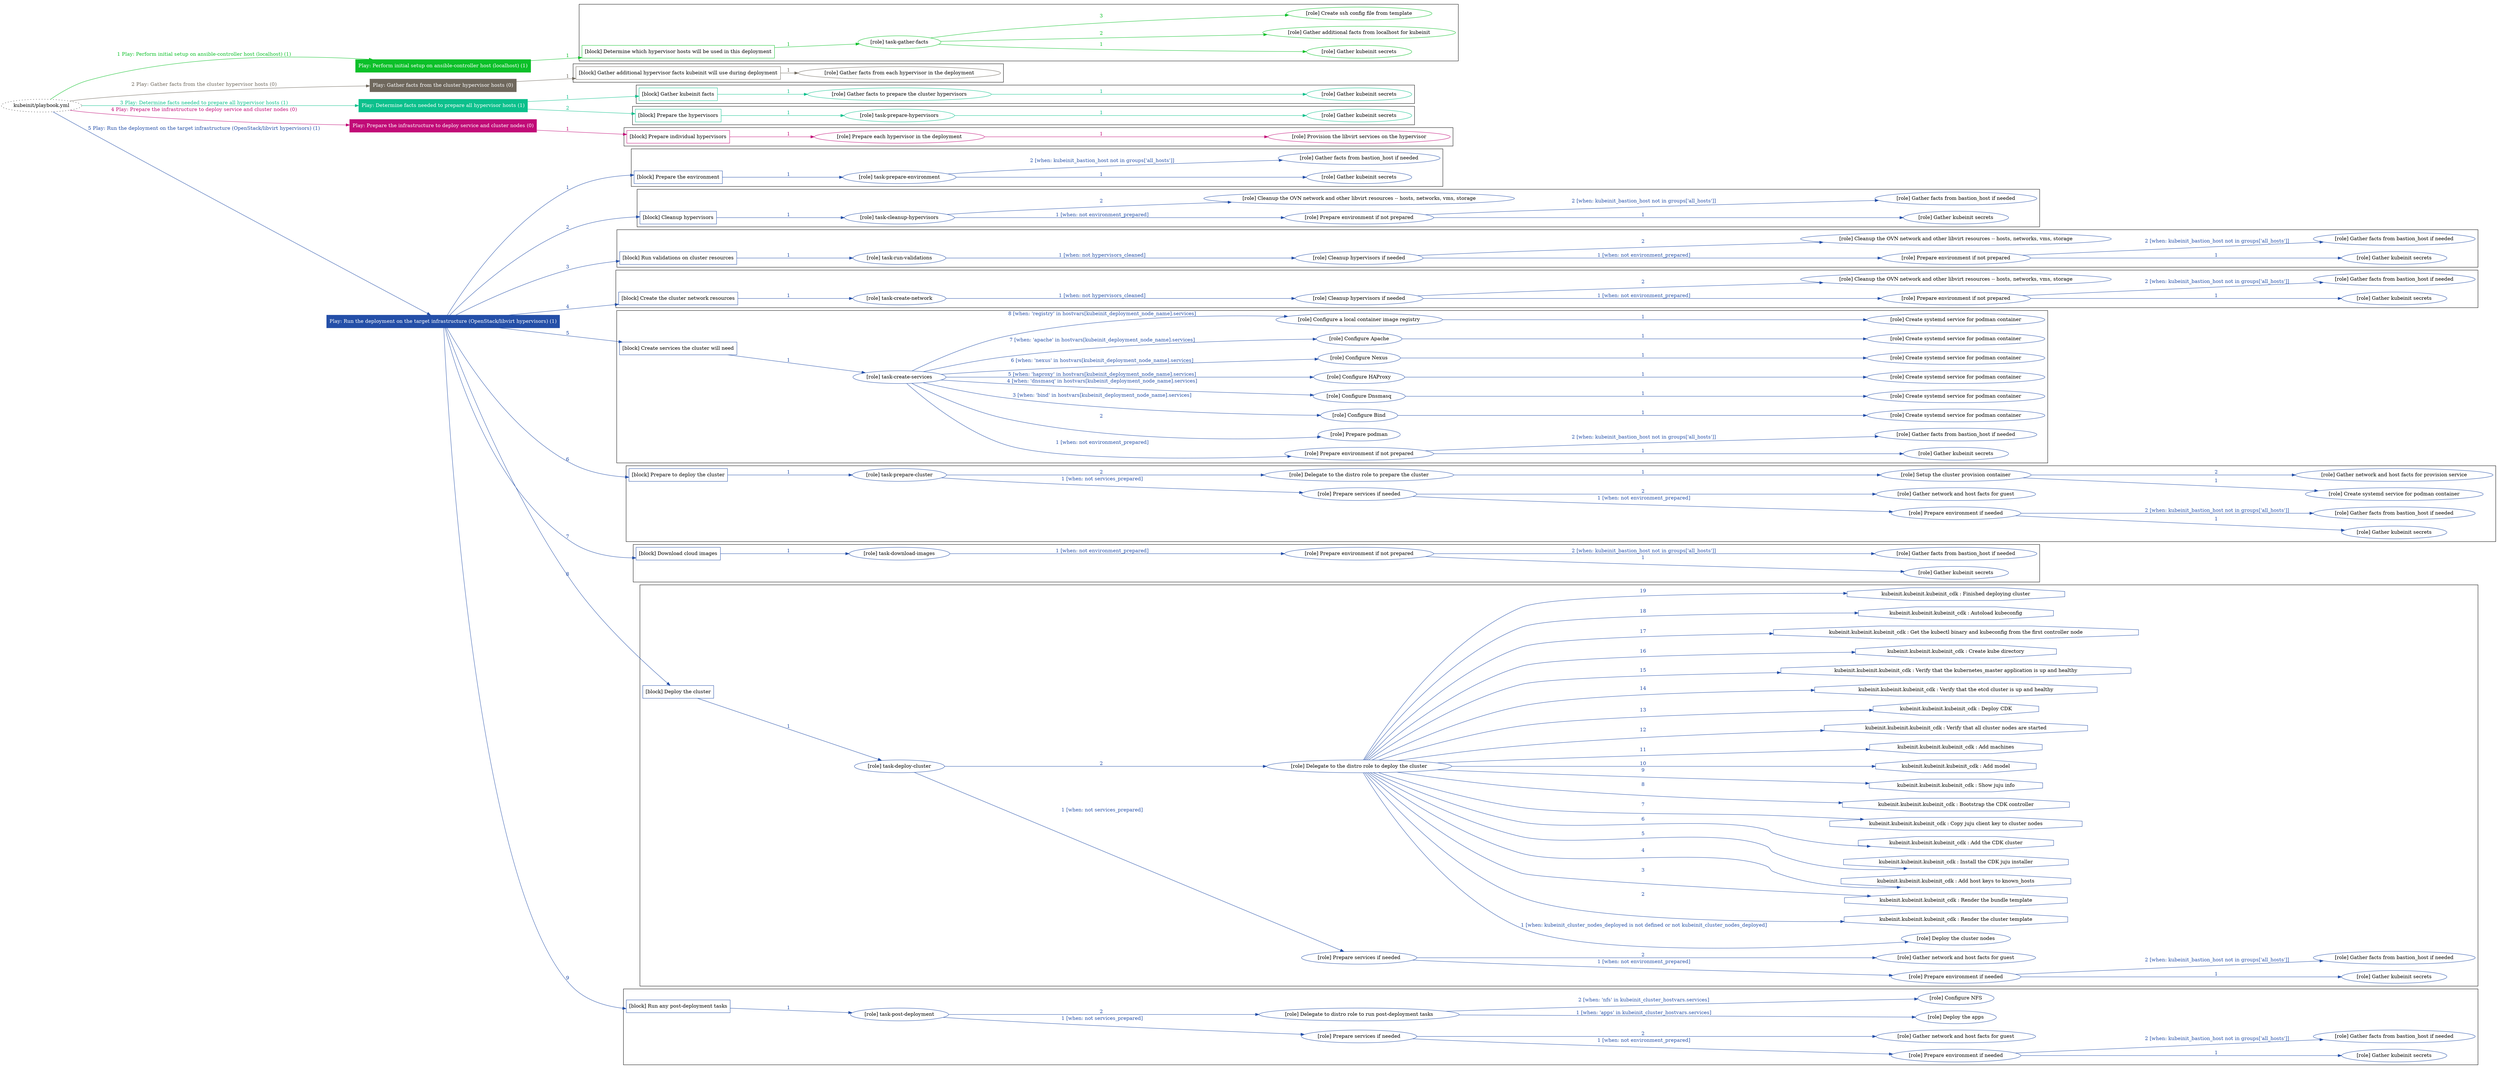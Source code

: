 digraph {
	graph [concentrate=true ordering=in rankdir=LR ratio=fill]
	edge [esep=5 sep=10]
	"kubeinit/playbook.yml" [URL="/home/runner/work/kubeinit/kubeinit/kubeinit/playbook.yml" id=playbook_b3a1f77d style=dotted]
	"kubeinit/playbook.yml" -> play_4fbf7f00 [label="1 Play: Perform initial setup on ansible-controller host (localhost) (1)" color="#0cc029" fontcolor="#0cc029" id=edge_play_4fbf7f00 labeltooltip="1 Play: Perform initial setup on ansible-controller host (localhost) (1)" tooltip="1 Play: Perform initial setup on ansible-controller host (localhost) (1)"]
	subgraph "Play: Perform initial setup on ansible-controller host (localhost) (1)" {
		play_4fbf7f00 [label="Play: Perform initial setup on ansible-controller host (localhost) (1)" URL="/home/runner/work/kubeinit/kubeinit/kubeinit/playbook.yml" color="#0cc029" fontcolor="#ffffff" id=play_4fbf7f00 shape=box style=filled tooltip=localhost]
		play_4fbf7f00 -> block_cd6e1b21 [label=1 color="#0cc029" fontcolor="#0cc029" id=edge_block_cd6e1b21 labeltooltip=1 tooltip=1]
		subgraph cluster_block_cd6e1b21 {
			block_cd6e1b21 [label="[block] Determine which hypervisor hosts will be used in this deployment" URL="/home/runner/work/kubeinit/kubeinit/kubeinit/playbook.yml" color="#0cc029" id=block_cd6e1b21 labeltooltip="Determine which hypervisor hosts will be used in this deployment" shape=box tooltip="Determine which hypervisor hosts will be used in this deployment"]
			block_cd6e1b21 -> role_694f75c7 [label="1 " color="#0cc029" fontcolor="#0cc029" id=edge_role_694f75c7 labeltooltip="1 " tooltip="1 "]
			subgraph "task-gather-facts" {
				role_694f75c7 [label="[role] task-gather-facts" URL="/home/runner/work/kubeinit/kubeinit/kubeinit/playbook.yml" color="#0cc029" id=role_694f75c7 tooltip="task-gather-facts"]
				role_694f75c7 -> role_d123d7bb [label="1 " color="#0cc029" fontcolor="#0cc029" id=edge_role_d123d7bb labeltooltip="1 " tooltip="1 "]
				subgraph "Gather kubeinit secrets" {
					role_d123d7bb [label="[role] Gather kubeinit secrets" URL="/home/runner/.ansible/collections/ansible_collections/kubeinit/kubeinit/roles/kubeinit_prepare/tasks/build_hypervisors_group.yml" color="#0cc029" id=role_d123d7bb tooltip="Gather kubeinit secrets"]
				}
				role_694f75c7 -> role_edb599fc [label="2 " color="#0cc029" fontcolor="#0cc029" id=edge_role_edb599fc labeltooltip="2 " tooltip="2 "]
				subgraph "Gather additional facts from localhost for kubeinit" {
					role_edb599fc [label="[role] Gather additional facts from localhost for kubeinit" URL="/home/runner/.ansible/collections/ansible_collections/kubeinit/kubeinit/roles/kubeinit_prepare/tasks/build_hypervisors_group.yml" color="#0cc029" id=role_edb599fc tooltip="Gather additional facts from localhost for kubeinit"]
				}
				role_694f75c7 -> role_32c09a0c [label="3 " color="#0cc029" fontcolor="#0cc029" id=edge_role_32c09a0c labeltooltip="3 " tooltip="3 "]
				subgraph "Create ssh config file from template" {
					role_32c09a0c [label="[role] Create ssh config file from template" URL="/home/runner/.ansible/collections/ansible_collections/kubeinit/kubeinit/roles/kubeinit_prepare/tasks/build_hypervisors_group.yml" color="#0cc029" id=role_32c09a0c tooltip="Create ssh config file from template"]
				}
			}
		}
	}
	"kubeinit/playbook.yml" -> play_6930913c [label="2 Play: Gather facts from the cluster hypervisor hosts (0)" color="#6f685d" fontcolor="#6f685d" id=edge_play_6930913c labeltooltip="2 Play: Gather facts from the cluster hypervisor hosts (0)" tooltip="2 Play: Gather facts from the cluster hypervisor hosts (0)"]
	subgraph "Play: Gather facts from the cluster hypervisor hosts (0)" {
		play_6930913c [label="Play: Gather facts from the cluster hypervisor hosts (0)" URL="/home/runner/work/kubeinit/kubeinit/kubeinit/playbook.yml" color="#6f685d" fontcolor="#ffffff" id=play_6930913c shape=box style=filled tooltip="Play: Gather facts from the cluster hypervisor hosts (0)"]
		play_6930913c -> block_48bf03d3 [label=1 color="#6f685d" fontcolor="#6f685d" id=edge_block_48bf03d3 labeltooltip=1 tooltip=1]
		subgraph cluster_block_48bf03d3 {
			block_48bf03d3 [label="[block] Gather additional hypervisor facts kubeinit will use during deployment" URL="/home/runner/work/kubeinit/kubeinit/kubeinit/playbook.yml" color="#6f685d" id=block_48bf03d3 labeltooltip="Gather additional hypervisor facts kubeinit will use during deployment" shape=box tooltip="Gather additional hypervisor facts kubeinit will use during deployment"]
			block_48bf03d3 -> role_999ac6c8 [label="1 " color="#6f685d" fontcolor="#6f685d" id=edge_role_999ac6c8 labeltooltip="1 " tooltip="1 "]
			subgraph "Gather facts from each hypervisor in the deployment" {
				role_999ac6c8 [label="[role] Gather facts from each hypervisor in the deployment" URL="/home/runner/work/kubeinit/kubeinit/kubeinit/playbook.yml" color="#6f685d" id=role_999ac6c8 tooltip="Gather facts from each hypervisor in the deployment"]
			}
		}
	}
	"kubeinit/playbook.yml" -> play_0f6ff595 [label="3 Play: Determine facts needed to prepare all hypervisor hosts (1)" color="#0cc08c" fontcolor="#0cc08c" id=edge_play_0f6ff595 labeltooltip="3 Play: Determine facts needed to prepare all hypervisor hosts (1)" tooltip="3 Play: Determine facts needed to prepare all hypervisor hosts (1)"]
	subgraph "Play: Determine facts needed to prepare all hypervisor hosts (1)" {
		play_0f6ff595 [label="Play: Determine facts needed to prepare all hypervisor hosts (1)" URL="/home/runner/work/kubeinit/kubeinit/kubeinit/playbook.yml" color="#0cc08c" fontcolor="#ffffff" id=play_0f6ff595 shape=box style=filled tooltip=localhost]
		play_0f6ff595 -> block_28c5abe6 [label=1 color="#0cc08c" fontcolor="#0cc08c" id=edge_block_28c5abe6 labeltooltip=1 tooltip=1]
		subgraph cluster_block_28c5abe6 {
			block_28c5abe6 [label="[block] Gather kubeinit facts" URL="/home/runner/work/kubeinit/kubeinit/kubeinit/playbook.yml" color="#0cc08c" id=block_28c5abe6 labeltooltip="Gather kubeinit facts" shape=box tooltip="Gather kubeinit facts"]
			block_28c5abe6 -> role_d1c864b5 [label="1 " color="#0cc08c" fontcolor="#0cc08c" id=edge_role_d1c864b5 labeltooltip="1 " tooltip="1 "]
			subgraph "Gather facts to prepare the cluster hypervisors" {
				role_d1c864b5 [label="[role] Gather facts to prepare the cluster hypervisors" URL="/home/runner/work/kubeinit/kubeinit/kubeinit/playbook.yml" color="#0cc08c" id=role_d1c864b5 tooltip="Gather facts to prepare the cluster hypervisors"]
				role_d1c864b5 -> role_b8fc9a21 [label="1 " color="#0cc08c" fontcolor="#0cc08c" id=edge_role_b8fc9a21 labeltooltip="1 " tooltip="1 "]
				subgraph "Gather kubeinit secrets" {
					role_b8fc9a21 [label="[role] Gather kubeinit secrets" URL="/home/runner/.ansible/collections/ansible_collections/kubeinit/kubeinit/roles/kubeinit_prepare/tasks/gather_kubeinit_facts.yml" color="#0cc08c" id=role_b8fc9a21 tooltip="Gather kubeinit secrets"]
				}
			}
		}
		play_0f6ff595 -> block_c3b747e3 [label=2 color="#0cc08c" fontcolor="#0cc08c" id=edge_block_c3b747e3 labeltooltip=2 tooltip=2]
		subgraph cluster_block_c3b747e3 {
			block_c3b747e3 [label="[block] Prepare the hypervisors" URL="/home/runner/work/kubeinit/kubeinit/kubeinit/playbook.yml" color="#0cc08c" id=block_c3b747e3 labeltooltip="Prepare the hypervisors" shape=box tooltip="Prepare the hypervisors"]
			block_c3b747e3 -> role_8297e785 [label="1 " color="#0cc08c" fontcolor="#0cc08c" id=edge_role_8297e785 labeltooltip="1 " tooltip="1 "]
			subgraph "task-prepare-hypervisors" {
				role_8297e785 [label="[role] task-prepare-hypervisors" URL="/home/runner/work/kubeinit/kubeinit/kubeinit/playbook.yml" color="#0cc08c" id=role_8297e785 tooltip="task-prepare-hypervisors"]
				role_8297e785 -> role_fe7aca62 [label="1 " color="#0cc08c" fontcolor="#0cc08c" id=edge_role_fe7aca62 labeltooltip="1 " tooltip="1 "]
				subgraph "Gather kubeinit secrets" {
					role_fe7aca62 [label="[role] Gather kubeinit secrets" URL="/home/runner/.ansible/collections/ansible_collections/kubeinit/kubeinit/roles/kubeinit_prepare/tasks/gather_kubeinit_facts.yml" color="#0cc08c" id=role_fe7aca62 tooltip="Gather kubeinit secrets"]
				}
			}
		}
	}
	"kubeinit/playbook.yml" -> play_74ef60a0 [label="4 Play: Prepare the infrastructure to deploy service and cluster nodes (0)" color="#c10b77" fontcolor="#c10b77" id=edge_play_74ef60a0 labeltooltip="4 Play: Prepare the infrastructure to deploy service and cluster nodes (0)" tooltip="4 Play: Prepare the infrastructure to deploy service and cluster nodes (0)"]
	subgraph "Play: Prepare the infrastructure to deploy service and cluster nodes (0)" {
		play_74ef60a0 [label="Play: Prepare the infrastructure to deploy service and cluster nodes (0)" URL="/home/runner/work/kubeinit/kubeinit/kubeinit/playbook.yml" color="#c10b77" fontcolor="#ffffff" id=play_74ef60a0 shape=box style=filled tooltip="Play: Prepare the infrastructure to deploy service and cluster nodes (0)"]
		play_74ef60a0 -> block_72d6b7cb [label=1 color="#c10b77" fontcolor="#c10b77" id=edge_block_72d6b7cb labeltooltip=1 tooltip=1]
		subgraph cluster_block_72d6b7cb {
			block_72d6b7cb [label="[block] Prepare individual hypervisors" URL="/home/runner/work/kubeinit/kubeinit/kubeinit/playbook.yml" color="#c10b77" id=block_72d6b7cb labeltooltip="Prepare individual hypervisors" shape=box tooltip="Prepare individual hypervisors"]
			block_72d6b7cb -> role_682e11c5 [label="1 " color="#c10b77" fontcolor="#c10b77" id=edge_role_682e11c5 labeltooltip="1 " tooltip="1 "]
			subgraph "Prepare each hypervisor in the deployment" {
				role_682e11c5 [label="[role] Prepare each hypervisor in the deployment" URL="/home/runner/work/kubeinit/kubeinit/kubeinit/playbook.yml" color="#c10b77" id=role_682e11c5 tooltip="Prepare each hypervisor in the deployment"]
				role_682e11c5 -> role_723c01a1 [label="1 " color="#c10b77" fontcolor="#c10b77" id=edge_role_723c01a1 labeltooltip="1 " tooltip="1 "]
				subgraph "Provision the libvirt services on the hypervisor" {
					role_723c01a1 [label="[role] Provision the libvirt services on the hypervisor" URL="/home/runner/.ansible/collections/ansible_collections/kubeinit/kubeinit/roles/kubeinit_prepare/tasks/prepare_hypervisor.yml" color="#c10b77" id=role_723c01a1 tooltip="Provision the libvirt services on the hypervisor"]
				}
			}
		}
	}
	"kubeinit/playbook.yml" -> play_9b1443d9 [label="5 Play: Run the deployment on the target infrastructure (OpenStack/libvirt hypervisors) (1)" color="#244fa8" fontcolor="#244fa8" id=edge_play_9b1443d9 labeltooltip="5 Play: Run the deployment on the target infrastructure (OpenStack/libvirt hypervisors) (1)" tooltip="5 Play: Run the deployment on the target infrastructure (OpenStack/libvirt hypervisors) (1)"]
	subgraph "Play: Run the deployment on the target infrastructure (OpenStack/libvirt hypervisors) (1)" {
		play_9b1443d9 [label="Play: Run the deployment on the target infrastructure (OpenStack/libvirt hypervisors) (1)" URL="/home/runner/work/kubeinit/kubeinit/kubeinit/playbook.yml" color="#244fa8" fontcolor="#ffffff" id=play_9b1443d9 shape=box style=filled tooltip=localhost]
		play_9b1443d9 -> block_dfc62106 [label=1 color="#244fa8" fontcolor="#244fa8" id=edge_block_dfc62106 labeltooltip=1 tooltip=1]
		subgraph cluster_block_dfc62106 {
			block_dfc62106 [label="[block] Prepare the environment" URL="/home/runner/work/kubeinit/kubeinit/kubeinit/playbook.yml" color="#244fa8" id=block_dfc62106 labeltooltip="Prepare the environment" shape=box tooltip="Prepare the environment"]
			block_dfc62106 -> role_9026e28f [label="1 " color="#244fa8" fontcolor="#244fa8" id=edge_role_9026e28f labeltooltip="1 " tooltip="1 "]
			subgraph "task-prepare-environment" {
				role_9026e28f [label="[role] task-prepare-environment" URL="/home/runner/work/kubeinit/kubeinit/kubeinit/playbook.yml" color="#244fa8" id=role_9026e28f tooltip="task-prepare-environment"]
				role_9026e28f -> role_e5f62772 [label="1 " color="#244fa8" fontcolor="#244fa8" id=edge_role_e5f62772 labeltooltip="1 " tooltip="1 "]
				subgraph "Gather kubeinit secrets" {
					role_e5f62772 [label="[role] Gather kubeinit secrets" URL="/home/runner/.ansible/collections/ansible_collections/kubeinit/kubeinit/roles/kubeinit_prepare/tasks/gather_kubeinit_facts.yml" color="#244fa8" id=role_e5f62772 tooltip="Gather kubeinit secrets"]
				}
				role_9026e28f -> role_06d78efe [label="2 [when: kubeinit_bastion_host not in groups['all_hosts']]" color="#244fa8" fontcolor="#244fa8" id=edge_role_06d78efe labeltooltip="2 [when: kubeinit_bastion_host not in groups['all_hosts']]" tooltip="2 [when: kubeinit_bastion_host not in groups['all_hosts']]"]
				subgraph "Gather facts from bastion_host if needed" {
					role_06d78efe [label="[role] Gather facts from bastion_host if needed" URL="/home/runner/.ansible/collections/ansible_collections/kubeinit/kubeinit/roles/kubeinit_prepare/tasks/main.yml" color="#244fa8" id=role_06d78efe tooltip="Gather facts from bastion_host if needed"]
				}
			}
		}
		play_9b1443d9 -> block_19b8bef4 [label=2 color="#244fa8" fontcolor="#244fa8" id=edge_block_19b8bef4 labeltooltip=2 tooltip=2]
		subgraph cluster_block_19b8bef4 {
			block_19b8bef4 [label="[block] Cleanup hypervisors" URL="/home/runner/work/kubeinit/kubeinit/kubeinit/playbook.yml" color="#244fa8" id=block_19b8bef4 labeltooltip="Cleanup hypervisors" shape=box tooltip="Cleanup hypervisors"]
			block_19b8bef4 -> role_463f3c3c [label="1 " color="#244fa8" fontcolor="#244fa8" id=edge_role_463f3c3c labeltooltip="1 " tooltip="1 "]
			subgraph "task-cleanup-hypervisors" {
				role_463f3c3c [label="[role] task-cleanup-hypervisors" URL="/home/runner/work/kubeinit/kubeinit/kubeinit/playbook.yml" color="#244fa8" id=role_463f3c3c tooltip="task-cleanup-hypervisors"]
				role_463f3c3c -> role_ecfd7678 [label="1 [when: not environment_prepared]" color="#244fa8" fontcolor="#244fa8" id=edge_role_ecfd7678 labeltooltip="1 [when: not environment_prepared]" tooltip="1 [when: not environment_prepared]"]
				subgraph "Prepare environment if not prepared" {
					role_ecfd7678 [label="[role] Prepare environment if not prepared" URL="/home/runner/.ansible/collections/ansible_collections/kubeinit/kubeinit/roles/kubeinit_libvirt/tasks/cleanup_hypervisors.yml" color="#244fa8" id=role_ecfd7678 tooltip="Prepare environment if not prepared"]
					role_ecfd7678 -> role_91c3b75f [label="1 " color="#244fa8" fontcolor="#244fa8" id=edge_role_91c3b75f labeltooltip="1 " tooltip="1 "]
					subgraph "Gather kubeinit secrets" {
						role_91c3b75f [label="[role] Gather kubeinit secrets" URL="/home/runner/.ansible/collections/ansible_collections/kubeinit/kubeinit/roles/kubeinit_prepare/tasks/gather_kubeinit_facts.yml" color="#244fa8" id=role_91c3b75f tooltip="Gather kubeinit secrets"]
					}
					role_ecfd7678 -> role_36190449 [label="2 [when: kubeinit_bastion_host not in groups['all_hosts']]" color="#244fa8" fontcolor="#244fa8" id=edge_role_36190449 labeltooltip="2 [when: kubeinit_bastion_host not in groups['all_hosts']]" tooltip="2 [when: kubeinit_bastion_host not in groups['all_hosts']]"]
					subgraph "Gather facts from bastion_host if needed" {
						role_36190449 [label="[role] Gather facts from bastion_host if needed" URL="/home/runner/.ansible/collections/ansible_collections/kubeinit/kubeinit/roles/kubeinit_prepare/tasks/main.yml" color="#244fa8" id=role_36190449 tooltip="Gather facts from bastion_host if needed"]
					}
				}
				role_463f3c3c -> role_b0fceba4 [label="2 " color="#244fa8" fontcolor="#244fa8" id=edge_role_b0fceba4 labeltooltip="2 " tooltip="2 "]
				subgraph "Cleanup the OVN network and other libvirt resources -- hosts, networks, vms, storage" {
					role_b0fceba4 [label="[role] Cleanup the OVN network and other libvirt resources -- hosts, networks, vms, storage" URL="/home/runner/.ansible/collections/ansible_collections/kubeinit/kubeinit/roles/kubeinit_libvirt/tasks/cleanup_hypervisors.yml" color="#244fa8" id=role_b0fceba4 tooltip="Cleanup the OVN network and other libvirt resources -- hosts, networks, vms, storage"]
				}
			}
		}
		play_9b1443d9 -> block_ee299438 [label=3 color="#244fa8" fontcolor="#244fa8" id=edge_block_ee299438 labeltooltip=3 tooltip=3]
		subgraph cluster_block_ee299438 {
			block_ee299438 [label="[block] Run validations on cluster resources" URL="/home/runner/work/kubeinit/kubeinit/kubeinit/playbook.yml" color="#244fa8" id=block_ee299438 labeltooltip="Run validations on cluster resources" shape=box tooltip="Run validations on cluster resources"]
			block_ee299438 -> role_5dac503c [label="1 " color="#244fa8" fontcolor="#244fa8" id=edge_role_5dac503c labeltooltip="1 " tooltip="1 "]
			subgraph "task-run-validations" {
				role_5dac503c [label="[role] task-run-validations" URL="/home/runner/work/kubeinit/kubeinit/kubeinit/playbook.yml" color="#244fa8" id=role_5dac503c tooltip="task-run-validations"]
				role_5dac503c -> role_ab70a271 [label="1 [when: not hypervisors_cleaned]" color="#244fa8" fontcolor="#244fa8" id=edge_role_ab70a271 labeltooltip="1 [when: not hypervisors_cleaned]" tooltip="1 [when: not hypervisors_cleaned]"]
				subgraph "Cleanup hypervisors if needed" {
					role_ab70a271 [label="[role] Cleanup hypervisors if needed" URL="/home/runner/.ansible/collections/ansible_collections/kubeinit/kubeinit/roles/kubeinit_validations/tasks/main.yml" color="#244fa8" id=role_ab70a271 tooltip="Cleanup hypervisors if needed"]
					role_ab70a271 -> role_ae0a29b7 [label="1 [when: not environment_prepared]" color="#244fa8" fontcolor="#244fa8" id=edge_role_ae0a29b7 labeltooltip="1 [when: not environment_prepared]" tooltip="1 [when: not environment_prepared]"]
					subgraph "Prepare environment if not prepared" {
						role_ae0a29b7 [label="[role] Prepare environment if not prepared" URL="/home/runner/.ansible/collections/ansible_collections/kubeinit/kubeinit/roles/kubeinit_libvirt/tasks/cleanup_hypervisors.yml" color="#244fa8" id=role_ae0a29b7 tooltip="Prepare environment if not prepared"]
						role_ae0a29b7 -> role_16b8f2cf [label="1 " color="#244fa8" fontcolor="#244fa8" id=edge_role_16b8f2cf labeltooltip="1 " tooltip="1 "]
						subgraph "Gather kubeinit secrets" {
							role_16b8f2cf [label="[role] Gather kubeinit secrets" URL="/home/runner/.ansible/collections/ansible_collections/kubeinit/kubeinit/roles/kubeinit_prepare/tasks/gather_kubeinit_facts.yml" color="#244fa8" id=role_16b8f2cf tooltip="Gather kubeinit secrets"]
						}
						role_ae0a29b7 -> role_cda0caa3 [label="2 [when: kubeinit_bastion_host not in groups['all_hosts']]" color="#244fa8" fontcolor="#244fa8" id=edge_role_cda0caa3 labeltooltip="2 [when: kubeinit_bastion_host not in groups['all_hosts']]" tooltip="2 [when: kubeinit_bastion_host not in groups['all_hosts']]"]
						subgraph "Gather facts from bastion_host if needed" {
							role_cda0caa3 [label="[role] Gather facts from bastion_host if needed" URL="/home/runner/.ansible/collections/ansible_collections/kubeinit/kubeinit/roles/kubeinit_prepare/tasks/main.yml" color="#244fa8" id=role_cda0caa3 tooltip="Gather facts from bastion_host if needed"]
						}
					}
					role_ab70a271 -> role_5fb1d995 [label="2 " color="#244fa8" fontcolor="#244fa8" id=edge_role_5fb1d995 labeltooltip="2 " tooltip="2 "]
					subgraph "Cleanup the OVN network and other libvirt resources -- hosts, networks, vms, storage" {
						role_5fb1d995 [label="[role] Cleanup the OVN network and other libvirt resources -- hosts, networks, vms, storage" URL="/home/runner/.ansible/collections/ansible_collections/kubeinit/kubeinit/roles/kubeinit_libvirt/tasks/cleanup_hypervisors.yml" color="#244fa8" id=role_5fb1d995 tooltip="Cleanup the OVN network and other libvirt resources -- hosts, networks, vms, storage"]
					}
				}
			}
		}
		play_9b1443d9 -> block_7bed6ca1 [label=4 color="#244fa8" fontcolor="#244fa8" id=edge_block_7bed6ca1 labeltooltip=4 tooltip=4]
		subgraph cluster_block_7bed6ca1 {
			block_7bed6ca1 [label="[block] Create the cluster network resources" URL="/home/runner/work/kubeinit/kubeinit/kubeinit/playbook.yml" color="#244fa8" id=block_7bed6ca1 labeltooltip="Create the cluster network resources" shape=box tooltip="Create the cluster network resources"]
			block_7bed6ca1 -> role_d19d6794 [label="1 " color="#244fa8" fontcolor="#244fa8" id=edge_role_d19d6794 labeltooltip="1 " tooltip="1 "]
			subgraph "task-create-network" {
				role_d19d6794 [label="[role] task-create-network" URL="/home/runner/work/kubeinit/kubeinit/kubeinit/playbook.yml" color="#244fa8" id=role_d19d6794 tooltip="task-create-network"]
				role_d19d6794 -> role_4f25305b [label="1 [when: not hypervisors_cleaned]" color="#244fa8" fontcolor="#244fa8" id=edge_role_4f25305b labeltooltip="1 [when: not hypervisors_cleaned]" tooltip="1 [when: not hypervisors_cleaned]"]
				subgraph "Cleanup hypervisors if needed" {
					role_4f25305b [label="[role] Cleanup hypervisors if needed" URL="/home/runner/.ansible/collections/ansible_collections/kubeinit/kubeinit/roles/kubeinit_libvirt/tasks/create_network.yml" color="#244fa8" id=role_4f25305b tooltip="Cleanup hypervisors if needed"]
					role_4f25305b -> role_ac43dd54 [label="1 [when: not environment_prepared]" color="#244fa8" fontcolor="#244fa8" id=edge_role_ac43dd54 labeltooltip="1 [when: not environment_prepared]" tooltip="1 [when: not environment_prepared]"]
					subgraph "Prepare environment if not prepared" {
						role_ac43dd54 [label="[role] Prepare environment if not prepared" URL="/home/runner/.ansible/collections/ansible_collections/kubeinit/kubeinit/roles/kubeinit_libvirt/tasks/cleanup_hypervisors.yml" color="#244fa8" id=role_ac43dd54 tooltip="Prepare environment if not prepared"]
						role_ac43dd54 -> role_ea01104e [label="1 " color="#244fa8" fontcolor="#244fa8" id=edge_role_ea01104e labeltooltip="1 " tooltip="1 "]
						subgraph "Gather kubeinit secrets" {
							role_ea01104e [label="[role] Gather kubeinit secrets" URL="/home/runner/.ansible/collections/ansible_collections/kubeinit/kubeinit/roles/kubeinit_prepare/tasks/gather_kubeinit_facts.yml" color="#244fa8" id=role_ea01104e tooltip="Gather kubeinit secrets"]
						}
						role_ac43dd54 -> role_54ae6137 [label="2 [when: kubeinit_bastion_host not in groups['all_hosts']]" color="#244fa8" fontcolor="#244fa8" id=edge_role_54ae6137 labeltooltip="2 [when: kubeinit_bastion_host not in groups['all_hosts']]" tooltip="2 [when: kubeinit_bastion_host not in groups['all_hosts']]"]
						subgraph "Gather facts from bastion_host if needed" {
							role_54ae6137 [label="[role] Gather facts from bastion_host if needed" URL="/home/runner/.ansible/collections/ansible_collections/kubeinit/kubeinit/roles/kubeinit_prepare/tasks/main.yml" color="#244fa8" id=role_54ae6137 tooltip="Gather facts from bastion_host if needed"]
						}
					}
					role_4f25305b -> role_2589a917 [label="2 " color="#244fa8" fontcolor="#244fa8" id=edge_role_2589a917 labeltooltip="2 " tooltip="2 "]
					subgraph "Cleanup the OVN network and other libvirt resources -- hosts, networks, vms, storage" {
						role_2589a917 [label="[role] Cleanup the OVN network and other libvirt resources -- hosts, networks, vms, storage" URL="/home/runner/.ansible/collections/ansible_collections/kubeinit/kubeinit/roles/kubeinit_libvirt/tasks/cleanup_hypervisors.yml" color="#244fa8" id=role_2589a917 tooltip="Cleanup the OVN network and other libvirt resources -- hosts, networks, vms, storage"]
					}
				}
			}
		}
		play_9b1443d9 -> block_5e096f8e [label=5 color="#244fa8" fontcolor="#244fa8" id=edge_block_5e096f8e labeltooltip=5 tooltip=5]
		subgraph cluster_block_5e096f8e {
			block_5e096f8e [label="[block] Create services the cluster will need" URL="/home/runner/work/kubeinit/kubeinit/kubeinit/playbook.yml" color="#244fa8" id=block_5e096f8e labeltooltip="Create services the cluster will need" shape=box tooltip="Create services the cluster will need"]
			block_5e096f8e -> role_761f8f8d [label="1 " color="#244fa8" fontcolor="#244fa8" id=edge_role_761f8f8d labeltooltip="1 " tooltip="1 "]
			subgraph "task-create-services" {
				role_761f8f8d [label="[role] task-create-services" URL="/home/runner/work/kubeinit/kubeinit/kubeinit/playbook.yml" color="#244fa8" id=role_761f8f8d tooltip="task-create-services"]
				role_761f8f8d -> role_808b793b [label="1 [when: not environment_prepared]" color="#244fa8" fontcolor="#244fa8" id=edge_role_808b793b labeltooltip="1 [when: not environment_prepared]" tooltip="1 [when: not environment_prepared]"]
				subgraph "Prepare environment if not prepared" {
					role_808b793b [label="[role] Prepare environment if not prepared" URL="/home/runner/.ansible/collections/ansible_collections/kubeinit/kubeinit/roles/kubeinit_services/tasks/main.yml" color="#244fa8" id=role_808b793b tooltip="Prepare environment if not prepared"]
					role_808b793b -> role_5e072501 [label="1 " color="#244fa8" fontcolor="#244fa8" id=edge_role_5e072501 labeltooltip="1 " tooltip="1 "]
					subgraph "Gather kubeinit secrets" {
						role_5e072501 [label="[role] Gather kubeinit secrets" URL="/home/runner/.ansible/collections/ansible_collections/kubeinit/kubeinit/roles/kubeinit_prepare/tasks/gather_kubeinit_facts.yml" color="#244fa8" id=role_5e072501 tooltip="Gather kubeinit secrets"]
					}
					role_808b793b -> role_2493c849 [label="2 [when: kubeinit_bastion_host not in groups['all_hosts']]" color="#244fa8" fontcolor="#244fa8" id=edge_role_2493c849 labeltooltip="2 [when: kubeinit_bastion_host not in groups['all_hosts']]" tooltip="2 [when: kubeinit_bastion_host not in groups['all_hosts']]"]
					subgraph "Gather facts from bastion_host if needed" {
						role_2493c849 [label="[role] Gather facts from bastion_host if needed" URL="/home/runner/.ansible/collections/ansible_collections/kubeinit/kubeinit/roles/kubeinit_prepare/tasks/main.yml" color="#244fa8" id=role_2493c849 tooltip="Gather facts from bastion_host if needed"]
					}
				}
				role_761f8f8d -> role_ee78c7ed [label="2 " color="#244fa8" fontcolor="#244fa8" id=edge_role_ee78c7ed labeltooltip="2 " tooltip="2 "]
				subgraph "Prepare podman" {
					role_ee78c7ed [label="[role] Prepare podman" URL="/home/runner/.ansible/collections/ansible_collections/kubeinit/kubeinit/roles/kubeinit_services/tasks/00_create_service_pod.yml" color="#244fa8" id=role_ee78c7ed tooltip="Prepare podman"]
				}
				role_761f8f8d -> role_91a1e0ed [label="3 [when: 'bind' in hostvars[kubeinit_deployment_node_name].services]" color="#244fa8" fontcolor="#244fa8" id=edge_role_91a1e0ed labeltooltip="3 [when: 'bind' in hostvars[kubeinit_deployment_node_name].services]" tooltip="3 [when: 'bind' in hostvars[kubeinit_deployment_node_name].services]"]
				subgraph "Configure Bind" {
					role_91a1e0ed [label="[role] Configure Bind" URL="/home/runner/.ansible/collections/ansible_collections/kubeinit/kubeinit/roles/kubeinit_services/tasks/start_services_containers.yml" color="#244fa8" id=role_91a1e0ed tooltip="Configure Bind"]
					role_91a1e0ed -> role_47381de7 [label="1 " color="#244fa8" fontcolor="#244fa8" id=edge_role_47381de7 labeltooltip="1 " tooltip="1 "]
					subgraph "Create systemd service for podman container" {
						role_47381de7 [label="[role] Create systemd service for podman container" URL="/home/runner/.ansible/collections/ansible_collections/kubeinit/kubeinit/roles/kubeinit_bind/tasks/main.yml" color="#244fa8" id=role_47381de7 tooltip="Create systemd service for podman container"]
					}
				}
				role_761f8f8d -> role_d016d7da [label="4 [when: 'dnsmasq' in hostvars[kubeinit_deployment_node_name].services]" color="#244fa8" fontcolor="#244fa8" id=edge_role_d016d7da labeltooltip="4 [when: 'dnsmasq' in hostvars[kubeinit_deployment_node_name].services]" tooltip="4 [when: 'dnsmasq' in hostvars[kubeinit_deployment_node_name].services]"]
				subgraph "Configure Dnsmasq" {
					role_d016d7da [label="[role] Configure Dnsmasq" URL="/home/runner/.ansible/collections/ansible_collections/kubeinit/kubeinit/roles/kubeinit_services/tasks/start_services_containers.yml" color="#244fa8" id=role_d016d7da tooltip="Configure Dnsmasq"]
					role_d016d7da -> role_109cd150 [label="1 " color="#244fa8" fontcolor="#244fa8" id=edge_role_109cd150 labeltooltip="1 " tooltip="1 "]
					subgraph "Create systemd service for podman container" {
						role_109cd150 [label="[role] Create systemd service for podman container" URL="/home/runner/.ansible/collections/ansible_collections/kubeinit/kubeinit/roles/kubeinit_dnsmasq/tasks/main.yml" color="#244fa8" id=role_109cd150 tooltip="Create systemd service for podman container"]
					}
				}
				role_761f8f8d -> role_edb69611 [label="5 [when: 'haproxy' in hostvars[kubeinit_deployment_node_name].services]" color="#244fa8" fontcolor="#244fa8" id=edge_role_edb69611 labeltooltip="5 [when: 'haproxy' in hostvars[kubeinit_deployment_node_name].services]" tooltip="5 [when: 'haproxy' in hostvars[kubeinit_deployment_node_name].services]"]
				subgraph "Configure HAProxy" {
					role_edb69611 [label="[role] Configure HAProxy" URL="/home/runner/.ansible/collections/ansible_collections/kubeinit/kubeinit/roles/kubeinit_services/tasks/start_services_containers.yml" color="#244fa8" id=role_edb69611 tooltip="Configure HAProxy"]
					role_edb69611 -> role_3b2bb104 [label="1 " color="#244fa8" fontcolor="#244fa8" id=edge_role_3b2bb104 labeltooltip="1 " tooltip="1 "]
					subgraph "Create systemd service for podman container" {
						role_3b2bb104 [label="[role] Create systemd service for podman container" URL="/home/runner/.ansible/collections/ansible_collections/kubeinit/kubeinit/roles/kubeinit_haproxy/tasks/main.yml" color="#244fa8" id=role_3b2bb104 tooltip="Create systemd service for podman container"]
					}
				}
				role_761f8f8d -> role_ba5abb88 [label="6 [when: 'nexus' in hostvars[kubeinit_deployment_node_name].services]" color="#244fa8" fontcolor="#244fa8" id=edge_role_ba5abb88 labeltooltip="6 [when: 'nexus' in hostvars[kubeinit_deployment_node_name].services]" tooltip="6 [when: 'nexus' in hostvars[kubeinit_deployment_node_name].services]"]
				subgraph "Configure Nexus" {
					role_ba5abb88 [label="[role] Configure Nexus" URL="/home/runner/.ansible/collections/ansible_collections/kubeinit/kubeinit/roles/kubeinit_services/tasks/start_services_containers.yml" color="#244fa8" id=role_ba5abb88 tooltip="Configure Nexus"]
					role_ba5abb88 -> role_5d41cf51 [label="1 " color="#244fa8" fontcolor="#244fa8" id=edge_role_5d41cf51 labeltooltip="1 " tooltip="1 "]
					subgraph "Create systemd service for podman container" {
						role_5d41cf51 [label="[role] Create systemd service for podman container" URL="/home/runner/.ansible/collections/ansible_collections/kubeinit/kubeinit/roles/kubeinit_nexus/tasks/main.yml" color="#244fa8" id=role_5d41cf51 tooltip="Create systemd service for podman container"]
					}
				}
				role_761f8f8d -> role_b9aacf1d [label="7 [when: 'apache' in hostvars[kubeinit_deployment_node_name].services]" color="#244fa8" fontcolor="#244fa8" id=edge_role_b9aacf1d labeltooltip="7 [when: 'apache' in hostvars[kubeinit_deployment_node_name].services]" tooltip="7 [when: 'apache' in hostvars[kubeinit_deployment_node_name].services]"]
				subgraph "Configure Apache" {
					role_b9aacf1d [label="[role] Configure Apache" URL="/home/runner/.ansible/collections/ansible_collections/kubeinit/kubeinit/roles/kubeinit_services/tasks/start_services_containers.yml" color="#244fa8" id=role_b9aacf1d tooltip="Configure Apache"]
					role_b9aacf1d -> role_6558fca7 [label="1 " color="#244fa8" fontcolor="#244fa8" id=edge_role_6558fca7 labeltooltip="1 " tooltip="1 "]
					subgraph "Create systemd service for podman container" {
						role_6558fca7 [label="[role] Create systemd service for podman container" URL="/home/runner/.ansible/collections/ansible_collections/kubeinit/kubeinit/roles/kubeinit_apache/tasks/main.yml" color="#244fa8" id=role_6558fca7 tooltip="Create systemd service for podman container"]
					}
				}
				role_761f8f8d -> role_c39f1b6f [label="8 [when: 'registry' in hostvars[kubeinit_deployment_node_name].services]" color="#244fa8" fontcolor="#244fa8" id=edge_role_c39f1b6f labeltooltip="8 [when: 'registry' in hostvars[kubeinit_deployment_node_name].services]" tooltip="8 [when: 'registry' in hostvars[kubeinit_deployment_node_name].services]"]
				subgraph "Configure a local container image registry" {
					role_c39f1b6f [label="[role] Configure a local container image registry" URL="/home/runner/.ansible/collections/ansible_collections/kubeinit/kubeinit/roles/kubeinit_services/tasks/start_services_containers.yml" color="#244fa8" id=role_c39f1b6f tooltip="Configure a local container image registry"]
					role_c39f1b6f -> role_c5e8fa3a [label="1 " color="#244fa8" fontcolor="#244fa8" id=edge_role_c5e8fa3a labeltooltip="1 " tooltip="1 "]
					subgraph "Create systemd service for podman container" {
						role_c5e8fa3a [label="[role] Create systemd service for podman container" URL="/home/runner/.ansible/collections/ansible_collections/kubeinit/kubeinit/roles/kubeinit_registry/tasks/main.yml" color="#244fa8" id=role_c5e8fa3a tooltip="Create systemd service for podman container"]
					}
				}
			}
		}
		play_9b1443d9 -> block_a5e3bb18 [label=6 color="#244fa8" fontcolor="#244fa8" id=edge_block_a5e3bb18 labeltooltip=6 tooltip=6]
		subgraph cluster_block_a5e3bb18 {
			block_a5e3bb18 [label="[block] Prepare to deploy the cluster" URL="/home/runner/work/kubeinit/kubeinit/kubeinit/playbook.yml" color="#244fa8" id=block_a5e3bb18 labeltooltip="Prepare to deploy the cluster" shape=box tooltip="Prepare to deploy the cluster"]
			block_a5e3bb18 -> role_55d46926 [label="1 " color="#244fa8" fontcolor="#244fa8" id=edge_role_55d46926 labeltooltip="1 " tooltip="1 "]
			subgraph "task-prepare-cluster" {
				role_55d46926 [label="[role] task-prepare-cluster" URL="/home/runner/work/kubeinit/kubeinit/kubeinit/playbook.yml" color="#244fa8" id=role_55d46926 tooltip="task-prepare-cluster"]
				role_55d46926 -> role_9e0bfdad [label="1 [when: not services_prepared]" color="#244fa8" fontcolor="#244fa8" id=edge_role_9e0bfdad labeltooltip="1 [when: not services_prepared]" tooltip="1 [when: not services_prepared]"]
				subgraph "Prepare services if needed" {
					role_9e0bfdad [label="[role] Prepare services if needed" URL="/home/runner/.ansible/collections/ansible_collections/kubeinit/kubeinit/roles/kubeinit_prepare/tasks/prepare_cluster.yml" color="#244fa8" id=role_9e0bfdad tooltip="Prepare services if needed"]
					role_9e0bfdad -> role_6d9de1b9 [label="1 [when: not environment_prepared]" color="#244fa8" fontcolor="#244fa8" id=edge_role_6d9de1b9 labeltooltip="1 [when: not environment_prepared]" tooltip="1 [when: not environment_prepared]"]
					subgraph "Prepare environment if needed" {
						role_6d9de1b9 [label="[role] Prepare environment if needed" URL="/home/runner/.ansible/collections/ansible_collections/kubeinit/kubeinit/roles/kubeinit_services/tasks/prepare_services.yml" color="#244fa8" id=role_6d9de1b9 tooltip="Prepare environment if needed"]
						role_6d9de1b9 -> role_06dcd2f1 [label="1 " color="#244fa8" fontcolor="#244fa8" id=edge_role_06dcd2f1 labeltooltip="1 " tooltip="1 "]
						subgraph "Gather kubeinit secrets" {
							role_06dcd2f1 [label="[role] Gather kubeinit secrets" URL="/home/runner/.ansible/collections/ansible_collections/kubeinit/kubeinit/roles/kubeinit_prepare/tasks/gather_kubeinit_facts.yml" color="#244fa8" id=role_06dcd2f1 tooltip="Gather kubeinit secrets"]
						}
						role_6d9de1b9 -> role_33f7419b [label="2 [when: kubeinit_bastion_host not in groups['all_hosts']]" color="#244fa8" fontcolor="#244fa8" id=edge_role_33f7419b labeltooltip="2 [when: kubeinit_bastion_host not in groups['all_hosts']]" tooltip="2 [when: kubeinit_bastion_host not in groups['all_hosts']]"]
						subgraph "Gather facts from bastion_host if needed" {
							role_33f7419b [label="[role] Gather facts from bastion_host if needed" URL="/home/runner/.ansible/collections/ansible_collections/kubeinit/kubeinit/roles/kubeinit_prepare/tasks/main.yml" color="#244fa8" id=role_33f7419b tooltip="Gather facts from bastion_host if needed"]
						}
					}
					role_9e0bfdad -> role_399f72b4 [label="2 " color="#244fa8" fontcolor="#244fa8" id=edge_role_399f72b4 labeltooltip="2 " tooltip="2 "]
					subgraph "Gather network and host facts for guest" {
						role_399f72b4 [label="[role] Gather network and host facts for guest" URL="/home/runner/.ansible/collections/ansible_collections/kubeinit/kubeinit/roles/kubeinit_services/tasks/prepare_services.yml" color="#244fa8" id=role_399f72b4 tooltip="Gather network and host facts for guest"]
					}
				}
				role_55d46926 -> role_583df07d [label="2 " color="#244fa8" fontcolor="#244fa8" id=edge_role_583df07d labeltooltip="2 " tooltip="2 "]
				subgraph "Delegate to the distro role to prepare the cluster" {
					role_583df07d [label="[role] Delegate to the distro role to prepare the cluster" URL="/home/runner/.ansible/collections/ansible_collections/kubeinit/kubeinit/roles/kubeinit_prepare/tasks/prepare_cluster.yml" color="#244fa8" id=role_583df07d tooltip="Delegate to the distro role to prepare the cluster"]
					role_583df07d -> role_fd7e7ca3 [label="1 " color="#244fa8" fontcolor="#244fa8" id=edge_role_fd7e7ca3 labeltooltip="1 " tooltip="1 "]
					subgraph "Setup the cluster provision container" {
						role_fd7e7ca3 [label="[role] Setup the cluster provision container" URL="/home/runner/.ansible/collections/ansible_collections/kubeinit/kubeinit/roles/kubeinit_cdk/tasks/prepare_cluster.yml" color="#244fa8" id=role_fd7e7ca3 tooltip="Setup the cluster provision container"]
						role_fd7e7ca3 -> role_6b045da9 [label="1 " color="#244fa8" fontcolor="#244fa8" id=edge_role_6b045da9 labeltooltip="1 " tooltip="1 "]
						subgraph "Create systemd service for podman container" {
							role_6b045da9 [label="[role] Create systemd service for podman container" URL="/home/runner/.ansible/collections/ansible_collections/kubeinit/kubeinit/roles/kubeinit_services/tasks/create_provision_container.yml" color="#244fa8" id=role_6b045da9 tooltip="Create systemd service for podman container"]
						}
						role_fd7e7ca3 -> role_1a6d64e7 [label="2 " color="#244fa8" fontcolor="#244fa8" id=edge_role_1a6d64e7 labeltooltip="2 " tooltip="2 "]
						subgraph "Gather network and host facts for provision service" {
							role_1a6d64e7 [label="[role] Gather network and host facts for provision service" URL="/home/runner/.ansible/collections/ansible_collections/kubeinit/kubeinit/roles/kubeinit_services/tasks/create_provision_container.yml" color="#244fa8" id=role_1a6d64e7 tooltip="Gather network and host facts for provision service"]
						}
					}
				}
			}
		}
		play_9b1443d9 -> block_d951d3c5 [label=7 color="#244fa8" fontcolor="#244fa8" id=edge_block_d951d3c5 labeltooltip=7 tooltip=7]
		subgraph cluster_block_d951d3c5 {
			block_d951d3c5 [label="[block] Download cloud images" URL="/home/runner/work/kubeinit/kubeinit/kubeinit/playbook.yml" color="#244fa8" id=block_d951d3c5 labeltooltip="Download cloud images" shape=box tooltip="Download cloud images"]
			block_d951d3c5 -> role_f7262fe5 [label="1 " color="#244fa8" fontcolor="#244fa8" id=edge_role_f7262fe5 labeltooltip="1 " tooltip="1 "]
			subgraph "task-download-images" {
				role_f7262fe5 [label="[role] task-download-images" URL="/home/runner/work/kubeinit/kubeinit/kubeinit/playbook.yml" color="#244fa8" id=role_f7262fe5 tooltip="task-download-images"]
				role_f7262fe5 -> role_ae327a4a [label="1 [when: not environment_prepared]" color="#244fa8" fontcolor="#244fa8" id=edge_role_ae327a4a labeltooltip="1 [when: not environment_prepared]" tooltip="1 [when: not environment_prepared]"]
				subgraph "Prepare environment if not prepared" {
					role_ae327a4a [label="[role] Prepare environment if not prepared" URL="/home/runner/.ansible/collections/ansible_collections/kubeinit/kubeinit/roles/kubeinit_libvirt/tasks/download_cloud_images.yml" color="#244fa8" id=role_ae327a4a tooltip="Prepare environment if not prepared"]
					role_ae327a4a -> role_29a9e139 [label="1 " color="#244fa8" fontcolor="#244fa8" id=edge_role_29a9e139 labeltooltip="1 " tooltip="1 "]
					subgraph "Gather kubeinit secrets" {
						role_29a9e139 [label="[role] Gather kubeinit secrets" URL="/home/runner/.ansible/collections/ansible_collections/kubeinit/kubeinit/roles/kubeinit_prepare/tasks/gather_kubeinit_facts.yml" color="#244fa8" id=role_29a9e139 tooltip="Gather kubeinit secrets"]
					}
					role_ae327a4a -> role_516e058d [label="2 [when: kubeinit_bastion_host not in groups['all_hosts']]" color="#244fa8" fontcolor="#244fa8" id=edge_role_516e058d labeltooltip="2 [when: kubeinit_bastion_host not in groups['all_hosts']]" tooltip="2 [when: kubeinit_bastion_host not in groups['all_hosts']]"]
					subgraph "Gather facts from bastion_host if needed" {
						role_516e058d [label="[role] Gather facts from bastion_host if needed" URL="/home/runner/.ansible/collections/ansible_collections/kubeinit/kubeinit/roles/kubeinit_prepare/tasks/main.yml" color="#244fa8" id=role_516e058d tooltip="Gather facts from bastion_host if needed"]
					}
				}
			}
		}
		play_9b1443d9 -> block_06f0217f [label=8 color="#244fa8" fontcolor="#244fa8" id=edge_block_06f0217f labeltooltip=8 tooltip=8]
		subgraph cluster_block_06f0217f {
			block_06f0217f [label="[block] Deploy the cluster" URL="/home/runner/work/kubeinit/kubeinit/kubeinit/playbook.yml" color="#244fa8" id=block_06f0217f labeltooltip="Deploy the cluster" shape=box tooltip="Deploy the cluster"]
			block_06f0217f -> role_5cfc46c0 [label="1 " color="#244fa8" fontcolor="#244fa8" id=edge_role_5cfc46c0 labeltooltip="1 " tooltip="1 "]
			subgraph "task-deploy-cluster" {
				role_5cfc46c0 [label="[role] task-deploy-cluster" URL="/home/runner/work/kubeinit/kubeinit/kubeinit/playbook.yml" color="#244fa8" id=role_5cfc46c0 tooltip="task-deploy-cluster"]
				role_5cfc46c0 -> role_8d988ae1 [label="1 [when: not services_prepared]" color="#244fa8" fontcolor="#244fa8" id=edge_role_8d988ae1 labeltooltip="1 [when: not services_prepared]" tooltip="1 [when: not services_prepared]"]
				subgraph "Prepare services if needed" {
					role_8d988ae1 [label="[role] Prepare services if needed" URL="/home/runner/.ansible/collections/ansible_collections/kubeinit/kubeinit/roles/kubeinit_prepare/tasks/deploy_cluster.yml" color="#244fa8" id=role_8d988ae1 tooltip="Prepare services if needed"]
					role_8d988ae1 -> role_1c4d1d7d [label="1 [when: not environment_prepared]" color="#244fa8" fontcolor="#244fa8" id=edge_role_1c4d1d7d labeltooltip="1 [when: not environment_prepared]" tooltip="1 [when: not environment_prepared]"]
					subgraph "Prepare environment if needed" {
						role_1c4d1d7d [label="[role] Prepare environment if needed" URL="/home/runner/.ansible/collections/ansible_collections/kubeinit/kubeinit/roles/kubeinit_services/tasks/prepare_services.yml" color="#244fa8" id=role_1c4d1d7d tooltip="Prepare environment if needed"]
						role_1c4d1d7d -> role_6f872dd3 [label="1 " color="#244fa8" fontcolor="#244fa8" id=edge_role_6f872dd3 labeltooltip="1 " tooltip="1 "]
						subgraph "Gather kubeinit secrets" {
							role_6f872dd3 [label="[role] Gather kubeinit secrets" URL="/home/runner/.ansible/collections/ansible_collections/kubeinit/kubeinit/roles/kubeinit_prepare/tasks/gather_kubeinit_facts.yml" color="#244fa8" id=role_6f872dd3 tooltip="Gather kubeinit secrets"]
						}
						role_1c4d1d7d -> role_9a911154 [label="2 [when: kubeinit_bastion_host not in groups['all_hosts']]" color="#244fa8" fontcolor="#244fa8" id=edge_role_9a911154 labeltooltip="2 [when: kubeinit_bastion_host not in groups['all_hosts']]" tooltip="2 [when: kubeinit_bastion_host not in groups['all_hosts']]"]
						subgraph "Gather facts from bastion_host if needed" {
							role_9a911154 [label="[role] Gather facts from bastion_host if needed" URL="/home/runner/.ansible/collections/ansible_collections/kubeinit/kubeinit/roles/kubeinit_prepare/tasks/main.yml" color="#244fa8" id=role_9a911154 tooltip="Gather facts from bastion_host if needed"]
						}
					}
					role_8d988ae1 -> role_98e0bfd4 [label="2 " color="#244fa8" fontcolor="#244fa8" id=edge_role_98e0bfd4 labeltooltip="2 " tooltip="2 "]
					subgraph "Gather network and host facts for guest" {
						role_98e0bfd4 [label="[role] Gather network and host facts for guest" URL="/home/runner/.ansible/collections/ansible_collections/kubeinit/kubeinit/roles/kubeinit_services/tasks/prepare_services.yml" color="#244fa8" id=role_98e0bfd4 tooltip="Gather network and host facts for guest"]
					}
				}
				role_5cfc46c0 -> role_1f0dc63b [label="2 " color="#244fa8" fontcolor="#244fa8" id=edge_role_1f0dc63b labeltooltip="2 " tooltip="2 "]
				subgraph "Delegate to the distro role to deploy the cluster" {
					role_1f0dc63b [label="[role] Delegate to the distro role to deploy the cluster" URL="/home/runner/.ansible/collections/ansible_collections/kubeinit/kubeinit/roles/kubeinit_prepare/tasks/deploy_cluster.yml" color="#244fa8" id=role_1f0dc63b tooltip="Delegate to the distro role to deploy the cluster"]
					role_1f0dc63b -> role_ec61266b [label="1 [when: kubeinit_cluster_nodes_deployed is not defined or not kubeinit_cluster_nodes_deployed]" color="#244fa8" fontcolor="#244fa8" id=edge_role_ec61266b labeltooltip="1 [when: kubeinit_cluster_nodes_deployed is not defined or not kubeinit_cluster_nodes_deployed]" tooltip="1 [when: kubeinit_cluster_nodes_deployed is not defined or not kubeinit_cluster_nodes_deployed]"]
					subgraph "Deploy the cluster nodes" {
						role_ec61266b [label="[role] Deploy the cluster nodes" URL="/home/runner/.ansible/collections/ansible_collections/kubeinit/kubeinit/roles/kubeinit_cdk/tasks/main.yml" color="#244fa8" id=role_ec61266b tooltip="Deploy the cluster nodes"]
					}
					task_49780c8a [label="kubeinit.kubeinit.kubeinit_cdk : Render the cluster template" URL="/home/runner/.ansible/collections/ansible_collections/kubeinit/kubeinit/roles/kubeinit_cdk/tasks/main.yml" color="#244fa8" id=task_49780c8a shape=octagon tooltip="kubeinit.kubeinit.kubeinit_cdk : Render the cluster template"]
					role_1f0dc63b -> task_49780c8a [label="2 " color="#244fa8" fontcolor="#244fa8" id=edge_task_49780c8a labeltooltip="2 " tooltip="2 "]
					task_012166c6 [label="kubeinit.kubeinit.kubeinit_cdk : Render the bundle template" URL="/home/runner/.ansible/collections/ansible_collections/kubeinit/kubeinit/roles/kubeinit_cdk/tasks/main.yml" color="#244fa8" id=task_012166c6 shape=octagon tooltip="kubeinit.kubeinit.kubeinit_cdk : Render the bundle template"]
					role_1f0dc63b -> task_012166c6 [label="3 " color="#244fa8" fontcolor="#244fa8" id=edge_task_012166c6 labeltooltip="3 " tooltip="3 "]
					task_fcf87081 [label="kubeinit.kubeinit.kubeinit_cdk : Add host keys to known_hosts" URL="/home/runner/.ansible/collections/ansible_collections/kubeinit/kubeinit/roles/kubeinit_cdk/tasks/main.yml" color="#244fa8" id=task_fcf87081 shape=octagon tooltip="kubeinit.kubeinit.kubeinit_cdk : Add host keys to known_hosts"]
					role_1f0dc63b -> task_fcf87081 [label="4 " color="#244fa8" fontcolor="#244fa8" id=edge_task_fcf87081 labeltooltip="4 " tooltip="4 "]
					task_9a708be5 [label="kubeinit.kubeinit.kubeinit_cdk : Install the CDK juju installer" URL="/home/runner/.ansible/collections/ansible_collections/kubeinit/kubeinit/roles/kubeinit_cdk/tasks/main.yml" color="#244fa8" id=task_9a708be5 shape=octagon tooltip="kubeinit.kubeinit.kubeinit_cdk : Install the CDK juju installer"]
					role_1f0dc63b -> task_9a708be5 [label="5 " color="#244fa8" fontcolor="#244fa8" id=edge_task_9a708be5 labeltooltip="5 " tooltip="5 "]
					task_742ab8d8 [label="kubeinit.kubeinit.kubeinit_cdk : Add the CDK cluster" URL="/home/runner/.ansible/collections/ansible_collections/kubeinit/kubeinit/roles/kubeinit_cdk/tasks/main.yml" color="#244fa8" id=task_742ab8d8 shape=octagon tooltip="kubeinit.kubeinit.kubeinit_cdk : Add the CDK cluster"]
					role_1f0dc63b -> task_742ab8d8 [label="6 " color="#244fa8" fontcolor="#244fa8" id=edge_task_742ab8d8 labeltooltip="6 " tooltip="6 "]
					task_7acd381d [label="kubeinit.kubeinit.kubeinit_cdk : Copy juju client key to cluster nodes" URL="/home/runner/.ansible/collections/ansible_collections/kubeinit/kubeinit/roles/kubeinit_cdk/tasks/main.yml" color="#244fa8" id=task_7acd381d shape=octagon tooltip="kubeinit.kubeinit.kubeinit_cdk : Copy juju client key to cluster nodes"]
					role_1f0dc63b -> task_7acd381d [label="7 " color="#244fa8" fontcolor="#244fa8" id=edge_task_7acd381d labeltooltip="7 " tooltip="7 "]
					task_04344724 [label="kubeinit.kubeinit.kubeinit_cdk : Bootstrap the CDK controller" URL="/home/runner/.ansible/collections/ansible_collections/kubeinit/kubeinit/roles/kubeinit_cdk/tasks/main.yml" color="#244fa8" id=task_04344724 shape=octagon tooltip="kubeinit.kubeinit.kubeinit_cdk : Bootstrap the CDK controller"]
					role_1f0dc63b -> task_04344724 [label="8 " color="#244fa8" fontcolor="#244fa8" id=edge_task_04344724 labeltooltip="8 " tooltip="8 "]
					task_2ae893a4 [label="kubeinit.kubeinit.kubeinit_cdk : Show juju info" URL="/home/runner/.ansible/collections/ansible_collections/kubeinit/kubeinit/roles/kubeinit_cdk/tasks/main.yml" color="#244fa8" id=task_2ae893a4 shape=octagon tooltip="kubeinit.kubeinit.kubeinit_cdk : Show juju info"]
					role_1f0dc63b -> task_2ae893a4 [label="9 " color="#244fa8" fontcolor="#244fa8" id=edge_task_2ae893a4 labeltooltip="9 " tooltip="9 "]
					task_53a6c35a [label="kubeinit.kubeinit.kubeinit_cdk : Add model" URL="/home/runner/.ansible/collections/ansible_collections/kubeinit/kubeinit/roles/kubeinit_cdk/tasks/main.yml" color="#244fa8" id=task_53a6c35a shape=octagon tooltip="kubeinit.kubeinit.kubeinit_cdk : Add model"]
					role_1f0dc63b -> task_53a6c35a [label="10 " color="#244fa8" fontcolor="#244fa8" id=edge_task_53a6c35a labeltooltip="10 " tooltip="10 "]
					task_477b7c78 [label="kubeinit.kubeinit.kubeinit_cdk : Add machines" URL="/home/runner/.ansible/collections/ansible_collections/kubeinit/kubeinit/roles/kubeinit_cdk/tasks/main.yml" color="#244fa8" id=task_477b7c78 shape=octagon tooltip="kubeinit.kubeinit.kubeinit_cdk : Add machines"]
					role_1f0dc63b -> task_477b7c78 [label="11 " color="#244fa8" fontcolor="#244fa8" id=edge_task_477b7c78 labeltooltip="11 " tooltip="11 "]
					task_312b3bf2 [label="kubeinit.kubeinit.kubeinit_cdk : Verify that all cluster nodes are started" URL="/home/runner/.ansible/collections/ansible_collections/kubeinit/kubeinit/roles/kubeinit_cdk/tasks/main.yml" color="#244fa8" id=task_312b3bf2 shape=octagon tooltip="kubeinit.kubeinit.kubeinit_cdk : Verify that all cluster nodes are started"]
					role_1f0dc63b -> task_312b3bf2 [label="12 " color="#244fa8" fontcolor="#244fa8" id=edge_task_312b3bf2 labeltooltip="12 " tooltip="12 "]
					task_294b0f12 [label="kubeinit.kubeinit.kubeinit_cdk : Deploy CDK" URL="/home/runner/.ansible/collections/ansible_collections/kubeinit/kubeinit/roles/kubeinit_cdk/tasks/main.yml" color="#244fa8" id=task_294b0f12 shape=octagon tooltip="kubeinit.kubeinit.kubeinit_cdk : Deploy CDK"]
					role_1f0dc63b -> task_294b0f12 [label="13 " color="#244fa8" fontcolor="#244fa8" id=edge_task_294b0f12 labeltooltip="13 " tooltip="13 "]
					task_3a1176b8 [label="kubeinit.kubeinit.kubeinit_cdk : Verify that the etcd cluster is up and healthy" URL="/home/runner/.ansible/collections/ansible_collections/kubeinit/kubeinit/roles/kubeinit_cdk/tasks/main.yml" color="#244fa8" id=task_3a1176b8 shape=octagon tooltip="kubeinit.kubeinit.kubeinit_cdk : Verify that the etcd cluster is up and healthy"]
					role_1f0dc63b -> task_3a1176b8 [label="14 " color="#244fa8" fontcolor="#244fa8" id=edge_task_3a1176b8 labeltooltip="14 " tooltip="14 "]
					task_439f6b26 [label="kubeinit.kubeinit.kubeinit_cdk : Verify that the kubernetes_master application is up and healthy" URL="/home/runner/.ansible/collections/ansible_collections/kubeinit/kubeinit/roles/kubeinit_cdk/tasks/main.yml" color="#244fa8" id=task_439f6b26 shape=octagon tooltip="kubeinit.kubeinit.kubeinit_cdk : Verify that the kubernetes_master application is up and healthy"]
					role_1f0dc63b -> task_439f6b26 [label="15 " color="#244fa8" fontcolor="#244fa8" id=edge_task_439f6b26 labeltooltip="15 " tooltip="15 "]
					task_c7a04f87 [label="kubeinit.kubeinit.kubeinit_cdk : Create kube directory" URL="/home/runner/.ansible/collections/ansible_collections/kubeinit/kubeinit/roles/kubeinit_cdk/tasks/main.yml" color="#244fa8" id=task_c7a04f87 shape=octagon tooltip="kubeinit.kubeinit.kubeinit_cdk : Create kube directory"]
					role_1f0dc63b -> task_c7a04f87 [label="16 " color="#244fa8" fontcolor="#244fa8" id=edge_task_c7a04f87 labeltooltip="16 " tooltip="16 "]
					task_e500f684 [label="kubeinit.kubeinit.kubeinit_cdk : Get the kubectl binary and kubeconfig from the first controller node" URL="/home/runner/.ansible/collections/ansible_collections/kubeinit/kubeinit/roles/kubeinit_cdk/tasks/main.yml" color="#244fa8" id=task_e500f684 shape=octagon tooltip="kubeinit.kubeinit.kubeinit_cdk : Get the kubectl binary and kubeconfig from the first controller node"]
					role_1f0dc63b -> task_e500f684 [label="17 " color="#244fa8" fontcolor="#244fa8" id=edge_task_e500f684 labeltooltip="17 " tooltip="17 "]
					task_67ea095c [label="kubeinit.kubeinit.kubeinit_cdk : Autoload kubeconfig" URL="/home/runner/.ansible/collections/ansible_collections/kubeinit/kubeinit/roles/kubeinit_cdk/tasks/main.yml" color="#244fa8" id=task_67ea095c shape=octagon tooltip="kubeinit.kubeinit.kubeinit_cdk : Autoload kubeconfig"]
					role_1f0dc63b -> task_67ea095c [label="18 " color="#244fa8" fontcolor="#244fa8" id=edge_task_67ea095c labeltooltip="18 " tooltip="18 "]
					task_8762ab1d [label="kubeinit.kubeinit.kubeinit_cdk : Finished deploying cluster" URL="/home/runner/.ansible/collections/ansible_collections/kubeinit/kubeinit/roles/kubeinit_cdk/tasks/main.yml" color="#244fa8" id=task_8762ab1d shape=octagon tooltip="kubeinit.kubeinit.kubeinit_cdk : Finished deploying cluster"]
					role_1f0dc63b -> task_8762ab1d [label="19 " color="#244fa8" fontcolor="#244fa8" id=edge_task_8762ab1d labeltooltip="19 " tooltip="19 "]
				}
			}
		}
		play_9b1443d9 -> block_ca435028 [label=9 color="#244fa8" fontcolor="#244fa8" id=edge_block_ca435028 labeltooltip=9 tooltip=9]
		subgraph cluster_block_ca435028 {
			block_ca435028 [label="[block] Run any post-deployment tasks" URL="/home/runner/work/kubeinit/kubeinit/kubeinit/playbook.yml" color="#244fa8" id=block_ca435028 labeltooltip="Run any post-deployment tasks" shape=box tooltip="Run any post-deployment tasks"]
			block_ca435028 -> role_de274d9d [label="1 " color="#244fa8" fontcolor="#244fa8" id=edge_role_de274d9d labeltooltip="1 " tooltip="1 "]
			subgraph "task-post-deployment" {
				role_de274d9d [label="[role] task-post-deployment" URL="/home/runner/work/kubeinit/kubeinit/kubeinit/playbook.yml" color="#244fa8" id=role_de274d9d tooltip="task-post-deployment"]
				role_de274d9d -> role_ca583cb2 [label="1 [when: not services_prepared]" color="#244fa8" fontcolor="#244fa8" id=edge_role_ca583cb2 labeltooltip="1 [when: not services_prepared]" tooltip="1 [when: not services_prepared]"]
				subgraph "Prepare services if needed" {
					role_ca583cb2 [label="[role] Prepare services if needed" URL="/home/runner/.ansible/collections/ansible_collections/kubeinit/kubeinit/roles/kubeinit_prepare/tasks/post_deployment.yml" color="#244fa8" id=role_ca583cb2 tooltip="Prepare services if needed"]
					role_ca583cb2 -> role_5dc38400 [label="1 [when: not environment_prepared]" color="#244fa8" fontcolor="#244fa8" id=edge_role_5dc38400 labeltooltip="1 [when: not environment_prepared]" tooltip="1 [when: not environment_prepared]"]
					subgraph "Prepare environment if needed" {
						role_5dc38400 [label="[role] Prepare environment if needed" URL="/home/runner/.ansible/collections/ansible_collections/kubeinit/kubeinit/roles/kubeinit_services/tasks/prepare_services.yml" color="#244fa8" id=role_5dc38400 tooltip="Prepare environment if needed"]
						role_5dc38400 -> role_bc661252 [label="1 " color="#244fa8" fontcolor="#244fa8" id=edge_role_bc661252 labeltooltip="1 " tooltip="1 "]
						subgraph "Gather kubeinit secrets" {
							role_bc661252 [label="[role] Gather kubeinit secrets" URL="/home/runner/.ansible/collections/ansible_collections/kubeinit/kubeinit/roles/kubeinit_prepare/tasks/gather_kubeinit_facts.yml" color="#244fa8" id=role_bc661252 tooltip="Gather kubeinit secrets"]
						}
						role_5dc38400 -> role_2c8f3504 [label="2 [when: kubeinit_bastion_host not in groups['all_hosts']]" color="#244fa8" fontcolor="#244fa8" id=edge_role_2c8f3504 labeltooltip="2 [when: kubeinit_bastion_host not in groups['all_hosts']]" tooltip="2 [when: kubeinit_bastion_host not in groups['all_hosts']]"]
						subgraph "Gather facts from bastion_host if needed" {
							role_2c8f3504 [label="[role] Gather facts from bastion_host if needed" URL="/home/runner/.ansible/collections/ansible_collections/kubeinit/kubeinit/roles/kubeinit_prepare/tasks/main.yml" color="#244fa8" id=role_2c8f3504 tooltip="Gather facts from bastion_host if needed"]
						}
					}
					role_ca583cb2 -> role_9a3c606e [label="2 " color="#244fa8" fontcolor="#244fa8" id=edge_role_9a3c606e labeltooltip="2 " tooltip="2 "]
					subgraph "Gather network and host facts for guest" {
						role_9a3c606e [label="[role] Gather network and host facts for guest" URL="/home/runner/.ansible/collections/ansible_collections/kubeinit/kubeinit/roles/kubeinit_services/tasks/prepare_services.yml" color="#244fa8" id=role_9a3c606e tooltip="Gather network and host facts for guest"]
					}
				}
				role_de274d9d -> role_16f4cfb9 [label="2 " color="#244fa8" fontcolor="#244fa8" id=edge_role_16f4cfb9 labeltooltip="2 " tooltip="2 "]
				subgraph "Delegate to distro role to run post-deployment tasks" {
					role_16f4cfb9 [label="[role] Delegate to distro role to run post-deployment tasks" URL="/home/runner/.ansible/collections/ansible_collections/kubeinit/kubeinit/roles/kubeinit_prepare/tasks/post_deployment.yml" color="#244fa8" id=role_16f4cfb9 tooltip="Delegate to distro role to run post-deployment tasks"]
					role_16f4cfb9 -> role_41a1883d [label="1 [when: 'apps' in kubeinit_cluster_hostvars.services]" color="#244fa8" fontcolor="#244fa8" id=edge_role_41a1883d labeltooltip="1 [when: 'apps' in kubeinit_cluster_hostvars.services]" tooltip="1 [when: 'apps' in kubeinit_cluster_hostvars.services]"]
					subgraph "Deploy the apps" {
						role_41a1883d [label="[role] Deploy the apps" URL="/home/runner/.ansible/collections/ansible_collections/kubeinit/kubeinit/roles/kubeinit_cdk/tasks/post_deployment_tasks.yml" color="#244fa8" id=role_41a1883d tooltip="Deploy the apps"]
					}
					role_16f4cfb9 -> role_7b12c124 [label="2 [when: 'nfs' in kubeinit_cluster_hostvars.services]" color="#244fa8" fontcolor="#244fa8" id=edge_role_7b12c124 labeltooltip="2 [when: 'nfs' in kubeinit_cluster_hostvars.services]" tooltip="2 [when: 'nfs' in kubeinit_cluster_hostvars.services]"]
					subgraph "Configure NFS" {
						role_7b12c124 [label="[role] Configure NFS" URL="/home/runner/.ansible/collections/ansible_collections/kubeinit/kubeinit/roles/kubeinit_cdk/tasks/post_deployment_tasks.yml" color="#244fa8" id=role_7b12c124 tooltip="Configure NFS"]
					}
				}
			}
		}
	}
}
